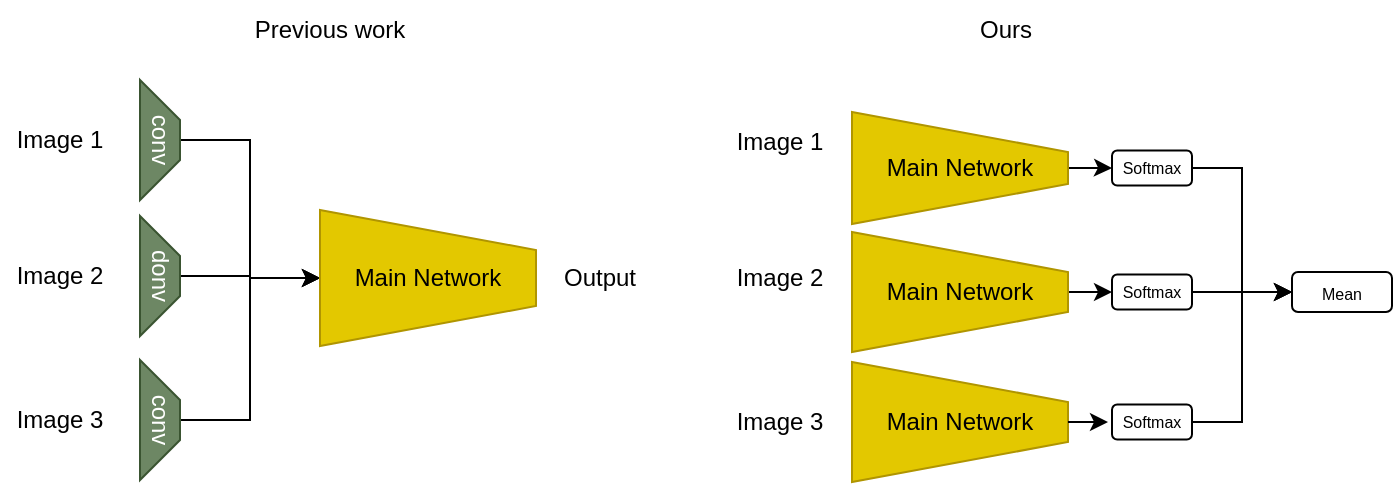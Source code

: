 <mxfile version="24.3.0" type="github">
  <diagram name="Page-1" id="ZklzrCmMmDZIbO0OwNck">
    <mxGraphModel dx="928" dy="549" grid="1" gridSize="10" guides="1" tooltips="1" connect="1" arrows="1" fold="1" page="1" pageScale="1" pageWidth="850" pageHeight="1100" math="0" shadow="0">
      <root>
        <mxCell id="0" />
        <mxCell id="1" parent="0" />
        <mxCell id="S9JoW31tpwUfReYzUPDB-14" style="edgeStyle=orthogonalEdgeStyle;rounded=0;orthogonalLoop=1;jettySize=auto;html=1;entryX=0.5;entryY=1;entryDx=0;entryDy=0;" parent="1" source="S9JoW31tpwUfReYzUPDB-1" target="S9JoW31tpwUfReYzUPDB-10" edge="1">
          <mxGeometry relative="1" as="geometry" />
        </mxCell>
        <mxCell id="S9JoW31tpwUfReYzUPDB-1" value="conv" style="shape=trapezoid;perimeter=trapezoidPerimeter;whiteSpace=wrap;html=1;fixedSize=1;rotation=90;fillColor=#6d8764;fontColor=#ffffff;strokeColor=#3A5431;" parent="1" vertex="1">
          <mxGeometry x="190" y="200" width="60" height="20" as="geometry" />
        </mxCell>
        <mxCell id="S9JoW31tpwUfReYzUPDB-16" style="edgeStyle=orthogonalEdgeStyle;rounded=0;orthogonalLoop=1;jettySize=auto;html=1;entryX=0.5;entryY=1;entryDx=0;entryDy=0;" parent="1" source="S9JoW31tpwUfReYzUPDB-3" target="S9JoW31tpwUfReYzUPDB-10" edge="1">
          <mxGeometry relative="1" as="geometry" />
        </mxCell>
        <mxCell id="S9JoW31tpwUfReYzUPDB-3" value="donv" style="shape=trapezoid;perimeter=trapezoidPerimeter;whiteSpace=wrap;html=1;fixedSize=1;rotation=90;fillColor=#6d8764;fontColor=#ffffff;strokeColor=#3A5431;" parent="1" vertex="1">
          <mxGeometry x="190" y="268" width="60" height="20" as="geometry" />
        </mxCell>
        <mxCell id="S9JoW31tpwUfReYzUPDB-18" style="edgeStyle=orthogonalEdgeStyle;rounded=0;orthogonalLoop=1;jettySize=auto;html=1;entryX=0.5;entryY=1;entryDx=0;entryDy=0;" parent="1" source="S9JoW31tpwUfReYzUPDB-4" target="S9JoW31tpwUfReYzUPDB-10" edge="1">
          <mxGeometry relative="1" as="geometry" />
        </mxCell>
        <mxCell id="S9JoW31tpwUfReYzUPDB-4" value="conv" style="shape=trapezoid;perimeter=trapezoidPerimeter;whiteSpace=wrap;html=1;fixedSize=1;rotation=90;fillColor=#6d8764;fontColor=#ffffff;strokeColor=#3A5431;" parent="1" vertex="1">
          <mxGeometry x="190" y="340" width="60" height="20" as="geometry" />
        </mxCell>
        <mxCell id="S9JoW31tpwUfReYzUPDB-5" value="Image 1" style="text;html=1;align=center;verticalAlign=middle;whiteSpace=wrap;rounded=0;" parent="1" vertex="1">
          <mxGeometry x="140" y="195" width="60" height="30" as="geometry" />
        </mxCell>
        <mxCell id="S9JoW31tpwUfReYzUPDB-6" value="Image 2" style="text;html=1;align=center;verticalAlign=middle;whiteSpace=wrap;rounded=0;" parent="1" vertex="1">
          <mxGeometry x="140" y="263" width="60" height="30" as="geometry" />
        </mxCell>
        <mxCell id="S9JoW31tpwUfReYzUPDB-8" value="Image 3" style="text;html=1;align=center;verticalAlign=middle;whiteSpace=wrap;rounded=0;" parent="1" vertex="1">
          <mxGeometry x="140" y="335" width="60" height="30" as="geometry" />
        </mxCell>
        <mxCell id="S9JoW31tpwUfReYzUPDB-10" value="Main Network" style="shape=trapezoid;perimeter=trapezoidPerimeter;whiteSpace=wrap;html=1;fixedSize=1;rotation=90;horizontal=0;fillColor=#e3c800;fontColor=#000000;strokeColor=#B09500;" parent="1" vertex="1">
          <mxGeometry x="320" y="225" width="68" height="108" as="geometry" />
        </mxCell>
        <mxCell id="S9JoW31tpwUfReYzUPDB-20" value="Output" style="text;html=1;align=center;verticalAlign=middle;whiteSpace=wrap;rounded=0;" parent="1" vertex="1">
          <mxGeometry x="410" y="264" width="60" height="30" as="geometry" />
        </mxCell>
        <mxCell id="S9JoW31tpwUfReYzUPDB-21" value="Ours" style="text;html=1;align=center;verticalAlign=middle;whiteSpace=wrap;rounded=0;" parent="1" vertex="1">
          <mxGeometry x="538" y="140" width="210" height="30" as="geometry" />
        </mxCell>
        <mxCell id="S9JoW31tpwUfReYzUPDB-22" value="Previous work" style="text;html=1;align=center;verticalAlign=middle;whiteSpace=wrap;rounded=0;" parent="1" vertex="1">
          <mxGeometry x="200" y="140" width="210" height="30" as="geometry" />
        </mxCell>
        <mxCell id="S9JoW31tpwUfReYzUPDB-23" value="Main Network" style="shape=trapezoid;perimeter=trapezoidPerimeter;whiteSpace=wrap;html=1;fixedSize=1;rotation=90;horizontal=0;fillColor=#e3c800;fontColor=#000000;strokeColor=#B09500;" parent="1" vertex="1">
          <mxGeometry x="590" y="297" width="60" height="108" as="geometry" />
        </mxCell>
        <mxCell id="S9JoW31tpwUfReYzUPDB-25" value="Image 1" style="text;html=1;align=center;verticalAlign=middle;whiteSpace=wrap;rounded=0;" parent="1" vertex="1">
          <mxGeometry x="500" y="196" width="60" height="30" as="geometry" />
        </mxCell>
        <mxCell id="S9JoW31tpwUfReYzUPDB-26" value="Image 2" style="text;html=1;align=center;verticalAlign=middle;whiteSpace=wrap;rounded=0;" parent="1" vertex="1">
          <mxGeometry x="500" y="264" width="60" height="30" as="geometry" />
        </mxCell>
        <mxCell id="S9JoW31tpwUfReYzUPDB-27" value="Image 3" style="text;html=1;align=center;verticalAlign=middle;whiteSpace=wrap;rounded=0;" parent="1" vertex="1">
          <mxGeometry x="500" y="336" width="60" height="30" as="geometry" />
        </mxCell>
        <mxCell id="jNE2mTuK7iXVUt-6Dcxd-5" style="edgeStyle=orthogonalEdgeStyle;rounded=0;orthogonalLoop=1;jettySize=auto;html=1;entryX=0;entryY=0.5;entryDx=0;entryDy=0;" edge="1" parent="1" source="S9JoW31tpwUfReYzUPDB-28" target="jNE2mTuK7iXVUt-6Dcxd-2">
          <mxGeometry relative="1" as="geometry" />
        </mxCell>
        <mxCell id="S9JoW31tpwUfReYzUPDB-28" value="Main Network" style="shape=trapezoid;perimeter=trapezoidPerimeter;whiteSpace=wrap;html=1;fixedSize=1;rotation=90;horizontal=0;fillColor=#e3c800;fontColor=#000000;strokeColor=#B09500;" parent="1" vertex="1">
          <mxGeometry x="590" y="232" width="60" height="108" as="geometry" />
        </mxCell>
        <mxCell id="jNE2mTuK7iXVUt-6Dcxd-4" value="" style="edgeStyle=orthogonalEdgeStyle;rounded=0;orthogonalLoop=1;jettySize=auto;html=1;" edge="1" parent="1" source="S9JoW31tpwUfReYzUPDB-29" target="S9JoW31tpwUfReYzUPDB-30">
          <mxGeometry relative="1" as="geometry" />
        </mxCell>
        <mxCell id="S9JoW31tpwUfReYzUPDB-29" value="Main Network" style="shape=trapezoid;perimeter=trapezoidPerimeter;whiteSpace=wrap;html=1;fixedSize=1;rotation=90;horizontal=0;fillColor=#e3c800;fontColor=#000000;strokeColor=#B09500;" parent="1" vertex="1">
          <mxGeometry x="592" y="170" width="56" height="108" as="geometry" />
        </mxCell>
        <mxCell id="jNE2mTuK7iXVUt-6Dcxd-8" style="edgeStyle=orthogonalEdgeStyle;rounded=0;orthogonalLoop=1;jettySize=auto;html=1;entryX=0;entryY=0.5;entryDx=0;entryDy=0;" edge="1" parent="1" source="S9JoW31tpwUfReYzUPDB-30" target="jNE2mTuK7iXVUt-6Dcxd-7">
          <mxGeometry relative="1" as="geometry" />
        </mxCell>
        <mxCell id="S9JoW31tpwUfReYzUPDB-30" value="Softmax" style="rounded=1;whiteSpace=wrap;html=1;fontSize=8;" parent="1" vertex="1">
          <mxGeometry x="696" y="215.25" width="40" height="17.5" as="geometry" />
        </mxCell>
        <mxCell id="jNE2mTuK7iXVUt-6Dcxd-9" style="edgeStyle=orthogonalEdgeStyle;rounded=0;orthogonalLoop=1;jettySize=auto;html=1;" edge="1" parent="1" source="jNE2mTuK7iXVUt-6Dcxd-2">
          <mxGeometry relative="1" as="geometry">
            <mxPoint x="786" y="286" as="targetPoint" />
            <Array as="points">
              <mxPoint x="776" y="286" />
              <mxPoint x="776" y="286" />
            </Array>
          </mxGeometry>
        </mxCell>
        <mxCell id="jNE2mTuK7iXVUt-6Dcxd-2" value="Softmax" style="rounded=1;whiteSpace=wrap;html=1;fontSize=8;" vertex="1" parent="1">
          <mxGeometry x="696" y="277.25" width="40" height="17.5" as="geometry" />
        </mxCell>
        <mxCell id="jNE2mTuK7iXVUt-6Dcxd-10" style="edgeStyle=orthogonalEdgeStyle;rounded=0;orthogonalLoop=1;jettySize=auto;html=1;entryX=0;entryY=0.5;entryDx=0;entryDy=0;" edge="1" parent="1" source="jNE2mTuK7iXVUt-6Dcxd-3" target="jNE2mTuK7iXVUt-6Dcxd-7">
          <mxGeometry relative="1" as="geometry" />
        </mxCell>
        <mxCell id="jNE2mTuK7iXVUt-6Dcxd-3" value="Softmax" style="rounded=1;whiteSpace=wrap;html=1;fontSize=8;" vertex="1" parent="1">
          <mxGeometry x="696" y="342.25" width="40" height="17.5" as="geometry" />
        </mxCell>
        <mxCell id="jNE2mTuK7iXVUt-6Dcxd-6" style="edgeStyle=orthogonalEdgeStyle;rounded=0;orthogonalLoop=1;jettySize=auto;html=1;entryX=-0.062;entryY=0.517;entryDx=0;entryDy=0;entryPerimeter=0;" edge="1" parent="1" source="S9JoW31tpwUfReYzUPDB-23" target="jNE2mTuK7iXVUt-6Dcxd-3">
          <mxGeometry relative="1" as="geometry" />
        </mxCell>
        <mxCell id="jNE2mTuK7iXVUt-6Dcxd-7" value="&lt;font style=&quot;font-size: 8px;&quot;&gt;Mean&lt;/font&gt;" style="rounded=1;whiteSpace=wrap;html=1;" vertex="1" parent="1">
          <mxGeometry x="786" y="276" width="50" height="20" as="geometry" />
        </mxCell>
      </root>
    </mxGraphModel>
  </diagram>
</mxfile>
